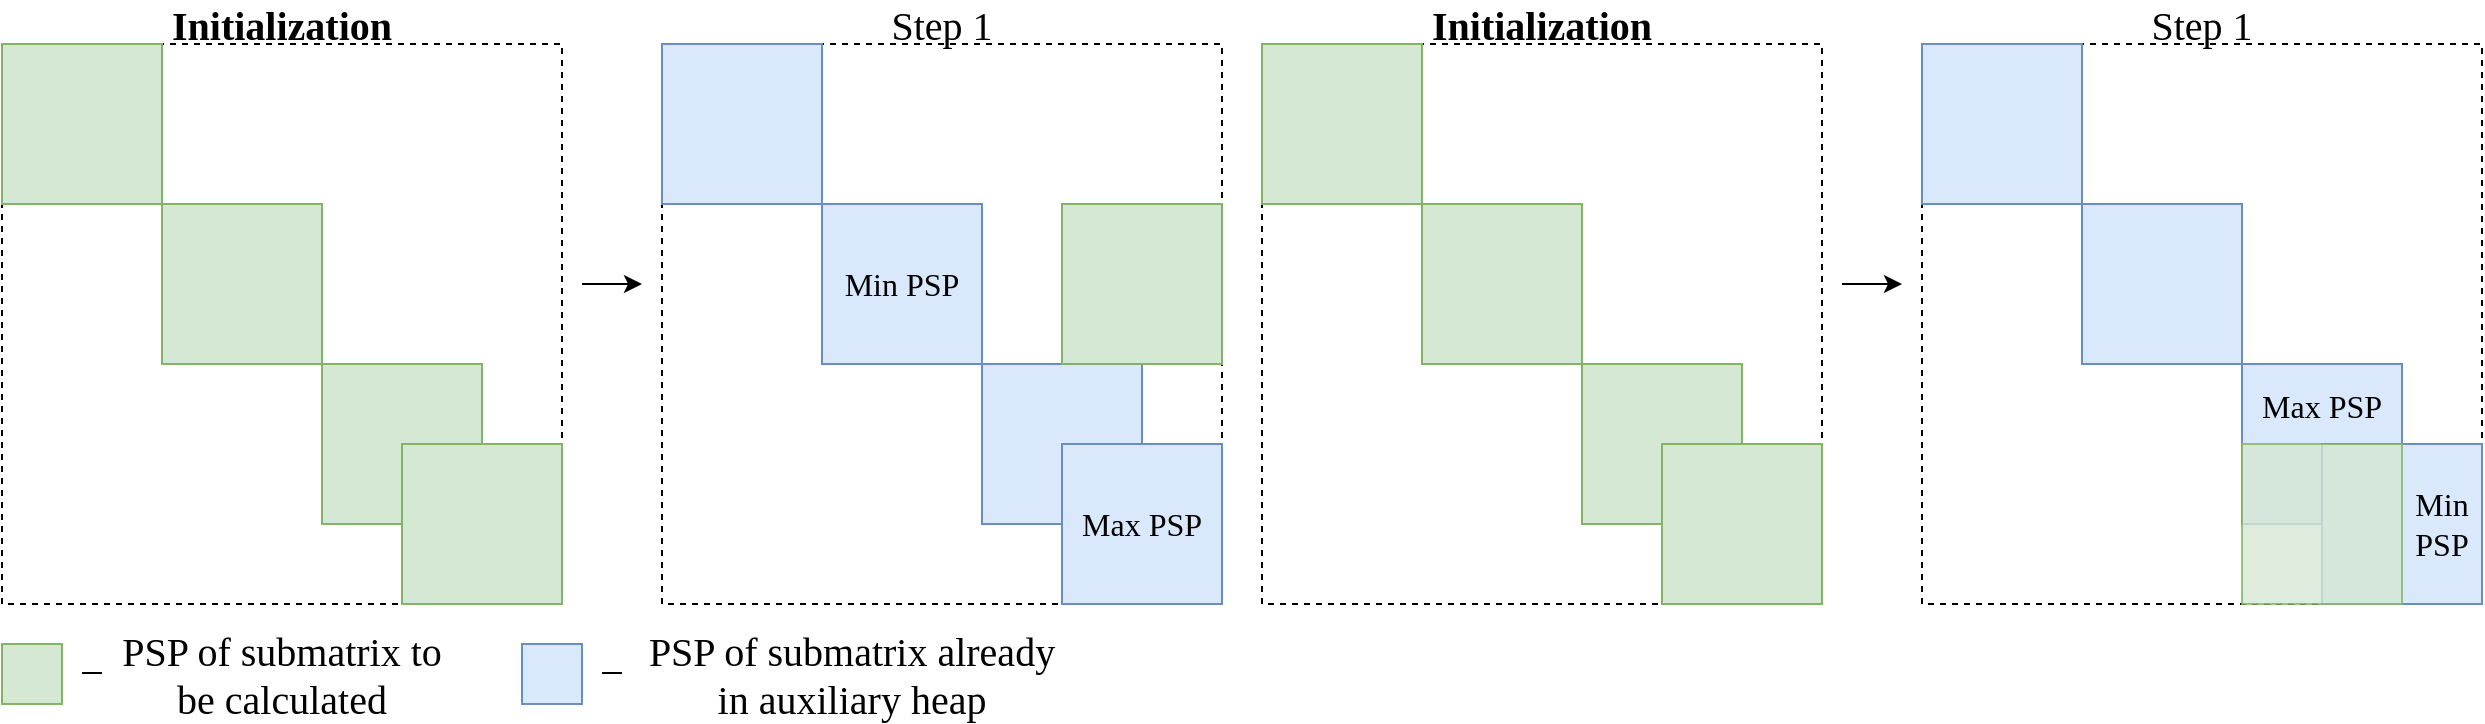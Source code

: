 <mxfile version="24.7.6">
  <diagram name="Page-1" id="Nqvxpg_46w8gUH--M0_u">
    <mxGraphModel dx="989" dy="487" grid="1" gridSize="10" guides="1" tooltips="1" connect="1" arrows="1" fold="1" page="1" pageScale="1" pageWidth="827" pageHeight="1169" math="0" shadow="0">
      <root>
        <mxCell id="0" />
        <mxCell id="1" parent="0" />
        <mxCell id="QHkwHp3b83iGKFXgfzwp-1" value="" style="whiteSpace=wrap;html=1;aspect=fixed;dashed=1;fontSize=16;fontFamily=Computer Modern;fontSource=https%3A%2F%2Ffonts.googleapis.com%2Fcss%3Ffamily%3DComputer%2BModern;" parent="1" vertex="1">
          <mxGeometry x="80" y="50" width="280" height="280" as="geometry" />
        </mxCell>
        <mxCell id="QHkwHp3b83iGKFXgfzwp-2" value="" style="rounded=0;whiteSpace=wrap;html=1;fillColor=#d5e8d4;strokeColor=#82b366;fontSize=16;fontFamily=Computer Modern;fontSource=https%3A%2F%2Ffonts.googleapis.com%2Fcss%3Ffamily%3DComputer%2BModern;" parent="1" vertex="1">
          <mxGeometry x="80" y="50" width="80" height="80" as="geometry" />
        </mxCell>
        <mxCell id="QHkwHp3b83iGKFXgfzwp-3" value="" style="rounded=0;whiteSpace=wrap;html=1;fillColor=#d5e8d4;strokeColor=#82b366;fontSize=16;fontFamily=Computer Modern;fontSource=https%3A%2F%2Ffonts.googleapis.com%2Fcss%3Ffamily%3DComputer%2BModern;" parent="1" vertex="1">
          <mxGeometry x="160" y="130" width="80" height="80" as="geometry" />
        </mxCell>
        <mxCell id="QHkwHp3b83iGKFXgfzwp-4" value="" style="rounded=0;whiteSpace=wrap;html=1;fillColor=#d5e8d4;strokeColor=#82b366;fontSize=16;fontFamily=Computer Modern;fontSource=https%3A%2F%2Ffonts.googleapis.com%2Fcss%3Ffamily%3DComputer%2BModern;" parent="1" vertex="1">
          <mxGeometry x="240" y="210" width="80" height="80" as="geometry" />
        </mxCell>
        <mxCell id="QHkwHp3b83iGKFXgfzwp-5" value="" style="rounded=0;whiteSpace=wrap;html=1;fillColor=#d5e8d4;strokeColor=#82b366;fontSize=16;fontFamily=Computer Modern;fontSource=https%3A%2F%2Ffonts.googleapis.com%2Fcss%3Ffamily%3DComputer%2BModern;" parent="1" vertex="1">
          <mxGeometry x="280" y="250" width="80" height="80" as="geometry" />
        </mxCell>
        <mxCell id="QHkwHp3b83iGKFXgfzwp-6" value="&lt;div style=&quot;font-size: 20px;&quot;&gt;&lt;b style=&quot;&quot;&gt;Initialization&lt;/b&gt;&lt;/div&gt;" style="text;html=1;align=center;verticalAlign=middle;whiteSpace=wrap;rounded=0;fontSize=16;fontFamily=Computer Modern;fontSource=https%3A%2F%2Ffonts.googleapis.com%2Fcss%3Ffamily%3DComputer%2BModern;" parent="1" vertex="1">
          <mxGeometry x="190" y="30" width="60" height="20" as="geometry" />
        </mxCell>
        <mxCell id="QHkwHp3b83iGKFXgfzwp-7" value="" style="endArrow=classic;html=1;rounded=0;fontSize=16;fontFamily=Computer Modern;fontSource=https%3A%2F%2Ffonts.googleapis.com%2Fcss%3Ffamily%3DComputer%2BModern;" parent="1" edge="1">
          <mxGeometry width="50" height="50" relative="1" as="geometry">
            <mxPoint x="370" y="170" as="sourcePoint" />
            <mxPoint x="400" y="170" as="targetPoint" />
          </mxGeometry>
        </mxCell>
        <mxCell id="QHkwHp3b83iGKFXgfzwp-8" value="" style="whiteSpace=wrap;html=1;aspect=fixed;dashed=1;fontSize=16;fontFamily=Computer Modern;fontSource=https%3A%2F%2Ffonts.googleapis.com%2Fcss%3Ffamily%3DComputer%2BModern;" parent="1" vertex="1">
          <mxGeometry x="410" y="50" width="280" height="280" as="geometry" />
        </mxCell>
        <mxCell id="QHkwHp3b83iGKFXgfzwp-9" value="" style="rounded=0;whiteSpace=wrap;html=1;fillColor=#dae8fc;strokeColor=#6c8ebf;fontSize=16;fontFamily=Computer Modern;fontSource=https%3A%2F%2Ffonts.googleapis.com%2Fcss%3Ffamily%3DComputer%2BModern;" parent="1" vertex="1">
          <mxGeometry x="410" y="50" width="80" height="80" as="geometry" />
        </mxCell>
        <mxCell id="QHkwHp3b83iGKFXgfzwp-10" value="Min PSP" style="rounded=0;whiteSpace=wrap;html=1;fillColor=#dae8fc;strokeColor=#6c8ebf;fontSize=16;fontFamily=Computer Modern;fontSource=https%3A%2F%2Ffonts.googleapis.com%2Fcss%3Ffamily%3DComputer%2BModern;" parent="1" vertex="1">
          <mxGeometry x="490" y="130" width="80" height="80" as="geometry" />
        </mxCell>
        <mxCell id="QHkwHp3b83iGKFXgfzwp-11" value="" style="rounded=0;whiteSpace=wrap;html=1;fillColor=#dae8fc;strokeColor=#6c8ebf;fontSize=16;fontFamily=Computer Modern;fontSource=https%3A%2F%2Ffonts.googleapis.com%2Fcss%3Ffamily%3DComputer%2BModern;" parent="1" vertex="1">
          <mxGeometry x="570" y="210" width="80" height="80" as="geometry" />
        </mxCell>
        <mxCell id="QHkwHp3b83iGKFXgfzwp-12" value="&lt;div&gt;Max PSP&lt;/div&gt;" style="rounded=0;whiteSpace=wrap;html=1;fillColor=#dae8fc;strokeColor=#6c8ebf;fontSize=16;fontFamily=Computer Modern;fontSource=https%3A%2F%2Ffonts.googleapis.com%2Fcss%3Ffamily%3DComputer%2BModern;" parent="1" vertex="1">
          <mxGeometry x="610" y="250" width="80" height="80" as="geometry" />
        </mxCell>
        <mxCell id="QHkwHp3b83iGKFXgfzwp-13" value="" style="rounded=0;whiteSpace=wrap;html=1;fillColor=#d5e8d4;strokeColor=#82b366;fontSize=16;fontFamily=Computer Modern;fontSource=https%3A%2F%2Ffonts.googleapis.com%2Fcss%3Ffamily%3DComputer%2BModern;" parent="1" vertex="1">
          <mxGeometry x="80" y="350" width="30" height="30" as="geometry" />
        </mxCell>
        <mxCell id="QHkwHp3b83iGKFXgfzwp-14" value="&lt;div style=&quot;font-size: 20px;&quot;&gt;PSP of submatrix to be calculated&lt;br&gt;&lt;/div&gt;" style="text;html=1;align=center;verticalAlign=middle;whiteSpace=wrap;rounded=0;fontSize=16;fontFamily=Computer Modern;fontSource=https%3A%2F%2Ffonts.googleapis.com%2Fcss%3Ffamily%3DComputer%2BModern;" parent="1" vertex="1">
          <mxGeometry x="130" y="350" width="180" height="30" as="geometry" />
        </mxCell>
        <mxCell id="QHkwHp3b83iGKFXgfzwp-15" value="" style="rounded=0;whiteSpace=wrap;html=1;fillColor=#dae8fc;strokeColor=#6c8ebf;fontSize=16;fontFamily=Computer Modern;fontSource=https%3A%2F%2Ffonts.googleapis.com%2Fcss%3Ffamily%3DComputer%2BModern;" parent="1" vertex="1">
          <mxGeometry x="340" y="350" width="30" height="30" as="geometry" />
        </mxCell>
        <mxCell id="QHkwHp3b83iGKFXgfzwp-16" value="&lt;font style=&quot;font-size: 20px;&quot;&gt;PSP of submatrix already in auxiliary heap&lt;/font&gt;" style="text;html=1;align=center;verticalAlign=middle;whiteSpace=wrap;rounded=0;fontSize=16;fontFamily=Computer Modern;fontSource=https%3A%2F%2Ffonts.googleapis.com%2Fcss%3Ffamily%3DComputer%2BModern;" parent="1" vertex="1">
          <mxGeometry x="400" y="350" width="210" height="30" as="geometry" />
        </mxCell>
        <mxCell id="QHkwHp3b83iGKFXgfzwp-18" value="" style="endArrow=none;html=1;rounded=0;fontSize=16;fontFamily=Computer Modern;fontSource=https%3A%2F%2Ffonts.googleapis.com%2Fcss%3Ffamily%3DComputer%2BModern;" parent="1" edge="1">
          <mxGeometry width="50" height="50" relative="1" as="geometry">
            <mxPoint x="120" y="364.5" as="sourcePoint" />
            <mxPoint x="130" y="364.5" as="targetPoint" />
          </mxGeometry>
        </mxCell>
        <mxCell id="QHkwHp3b83iGKFXgfzwp-19" value="" style="endArrow=none;html=1;rounded=0;fontSize=16;fontFamily=Computer Modern;fontSource=https%3A%2F%2Ffonts.googleapis.com%2Fcss%3Ffamily%3DComputer%2BModern;" parent="1" edge="1">
          <mxGeometry width="50" height="50" relative="1" as="geometry">
            <mxPoint x="380" y="364.5" as="sourcePoint" />
            <mxPoint x="390" y="364.5" as="targetPoint" />
          </mxGeometry>
        </mxCell>
        <mxCell id="QHkwHp3b83iGKFXgfzwp-21" value="" style="rounded=0;whiteSpace=wrap;html=1;fillColor=#d5e8d4;strokeColor=#82b366;fontSize=16;fontFamily=Computer Modern;fontSource=https%3A%2F%2Ffonts.googleapis.com%2Fcss%3Ffamily%3DComputer%2BModern;" parent="1" vertex="1">
          <mxGeometry x="610" y="130" width="80" height="80" as="geometry" />
        </mxCell>
        <mxCell id="QHkwHp3b83iGKFXgfzwp-22" value="" style="whiteSpace=wrap;html=1;aspect=fixed;dashed=1;fontSize=16;fontFamily=Computer Modern;fontSource=https%3A%2F%2Ffonts.googleapis.com%2Fcss%3Ffamily%3DComputer%2BModern;" parent="1" vertex="1">
          <mxGeometry x="710" y="50" width="280" height="280" as="geometry" />
        </mxCell>
        <mxCell id="QHkwHp3b83iGKFXgfzwp-23" value="" style="rounded=0;whiteSpace=wrap;html=1;fillColor=#d5e8d4;strokeColor=#82b366;fontSize=16;fontFamily=Computer Modern;fontSource=https%3A%2F%2Ffonts.googleapis.com%2Fcss%3Ffamily%3DComputer%2BModern;" parent="1" vertex="1">
          <mxGeometry x="710" y="50" width="80" height="80" as="geometry" />
        </mxCell>
        <mxCell id="QHkwHp3b83iGKFXgfzwp-24" value="" style="rounded=0;whiteSpace=wrap;html=1;fillColor=#d5e8d4;strokeColor=#82b366;fontSize=16;fontFamily=Computer Modern;fontSource=https%3A%2F%2Ffonts.googleapis.com%2Fcss%3Ffamily%3DComputer%2BModern;" parent="1" vertex="1">
          <mxGeometry x="790" y="130" width="80" height="80" as="geometry" />
        </mxCell>
        <mxCell id="QHkwHp3b83iGKFXgfzwp-25" value="" style="rounded=0;whiteSpace=wrap;html=1;fillColor=#d5e8d4;strokeColor=#82b366;fontSize=16;fontFamily=Computer Modern;fontSource=https%3A%2F%2Ffonts.googleapis.com%2Fcss%3Ffamily%3DComputer%2BModern;" parent="1" vertex="1">
          <mxGeometry x="870" y="210" width="80" height="80" as="geometry" />
        </mxCell>
        <mxCell id="QHkwHp3b83iGKFXgfzwp-26" value="" style="rounded=0;whiteSpace=wrap;html=1;fillColor=#d5e8d4;strokeColor=#82b366;fontSize=16;fontFamily=Computer Modern;fontSource=https%3A%2F%2Ffonts.googleapis.com%2Fcss%3Ffamily%3DComputer%2BModern;" parent="1" vertex="1">
          <mxGeometry x="910" y="250" width="80" height="80" as="geometry" />
        </mxCell>
        <mxCell id="QHkwHp3b83iGKFXgfzwp-27" value="&lt;div style=&quot;font-size: 20px;&quot;&gt;&lt;font style=&quot;font-size: 20px;&quot;&gt;&lt;b style=&quot;&quot;&gt;Initialization&lt;/b&gt;&lt;/font&gt;&lt;/div&gt;" style="text;html=1;align=center;verticalAlign=middle;whiteSpace=wrap;rounded=0;fontSize=16;fontFamily=Computer Modern;fontSource=https%3A%2F%2Ffonts.googleapis.com%2Fcss%3Ffamily%3DComputer%2BModern;" parent="1" vertex="1">
          <mxGeometry x="820" y="30" width="60" height="20" as="geometry" />
        </mxCell>
        <mxCell id="QHkwHp3b83iGKFXgfzwp-28" value="" style="endArrow=classic;html=1;rounded=0;fontSize=16;fontFamily=Computer Modern;fontSource=https%3A%2F%2Ffonts.googleapis.com%2Fcss%3Ffamily%3DComputer%2BModern;" parent="1" edge="1">
          <mxGeometry width="50" height="50" relative="1" as="geometry">
            <mxPoint x="1000" y="170" as="sourcePoint" />
            <mxPoint x="1030" y="170" as="targetPoint" />
          </mxGeometry>
        </mxCell>
        <mxCell id="QHkwHp3b83iGKFXgfzwp-29" value="" style="whiteSpace=wrap;html=1;aspect=fixed;dashed=1;fontSize=16;fontFamily=Computer Modern;fontSource=https%3A%2F%2Ffonts.googleapis.com%2Fcss%3Ffamily%3DComputer%2BModern;" parent="1" vertex="1">
          <mxGeometry x="1040" y="50" width="280" height="280" as="geometry" />
        </mxCell>
        <mxCell id="QHkwHp3b83iGKFXgfzwp-30" value="" style="rounded=0;whiteSpace=wrap;html=1;fillColor=#dae8fc;strokeColor=#6c8ebf;fontSize=16;fontFamily=Computer Modern;fontSource=https%3A%2F%2Ffonts.googleapis.com%2Fcss%3Ffamily%3DComputer%2BModern;" parent="1" vertex="1">
          <mxGeometry x="1040" y="50" width="80" height="80" as="geometry" />
        </mxCell>
        <mxCell id="QHkwHp3b83iGKFXgfzwp-31" value="" style="rounded=0;whiteSpace=wrap;html=1;fillColor=#dae8fc;strokeColor=#6c8ebf;fontSize=16;fontFamily=Computer Modern;fontSource=https%3A%2F%2Ffonts.googleapis.com%2Fcss%3Ffamily%3DComputer%2BModern;" parent="1" vertex="1">
          <mxGeometry x="1120" y="130" width="80" height="80" as="geometry" />
        </mxCell>
        <mxCell id="QHkwHp3b83iGKFXgfzwp-32" value="&lt;div style=&quot;font-size: 16px;&quot;&gt;Max PSP&lt;br&gt;&lt;/div&gt;&lt;div style=&quot;font-size: 16px;&quot;&gt;&lt;br style=&quot;font-size: 16px;&quot;&gt;&lt;/div&gt;&lt;div style=&quot;font-size: 16px;&quot;&gt;&lt;br style=&quot;font-size: 16px;&quot;&gt;&lt;/div&gt;" style="rounded=0;whiteSpace=wrap;html=1;fillColor=#dae8fc;strokeColor=#6c8ebf;fontSize=16;fontFamily=Computer Modern;fontSource=https%3A%2F%2Ffonts.googleapis.com%2Fcss%3Ffamily%3DComputer%2BModern;" parent="1" vertex="1">
          <mxGeometry x="1200" y="210" width="80" height="80" as="geometry" />
        </mxCell>
        <mxCell id="QHkwHp3b83iGKFXgfzwp-33" value="&lt;div style=&quot;font-size: 16px;&quot;&gt;&lt;br&gt;&lt;/div&gt;&lt;div style=&quot;font-size: 16px;&quot;&gt;&amp;nbsp;&amp;nbsp;&amp;nbsp;&amp;nbsp;&amp;nbsp;&amp;nbsp;&amp;nbsp;&amp;nbsp;&amp;nbsp; Min&lt;/div&gt;&lt;div style=&quot;font-size: 16px;&quot;&gt;&amp;nbsp;&amp;nbsp;&amp;nbsp;&amp;nbsp;&amp;nbsp;&amp;nbsp;&amp;nbsp;&amp;nbsp;&amp;nbsp; PSP&lt;br style=&quot;font-size: 16px;&quot;&gt;&lt;/div&gt;&lt;div style=&quot;font-size: 16px;&quot;&gt;&lt;br style=&quot;font-size: 16px;&quot;&gt;&lt;/div&gt;" style="rounded=0;whiteSpace=wrap;html=1;fillColor=#dae8fc;strokeColor=#6c8ebf;fontSize=16;fontFamily=Computer Modern;fontSource=https%3A%2F%2Ffonts.googleapis.com%2Fcss%3Ffamily%3DComputer%2BModern;" parent="1" vertex="1">
          <mxGeometry x="1240" y="250" width="80" height="80" as="geometry" />
        </mxCell>
        <mxCell id="QHkwHp3b83iGKFXgfzwp-40" value="&lt;div style=&quot;font-size: 16px;&quot;&gt;&lt;br&gt;&lt;/div&gt;" style="rounded=0;whiteSpace=wrap;html=1;fillColor=#d5e8d4;strokeColor=#82b366;opacity=80;fontSize=16;fontFamily=Computer Modern;fontSource=https%3A%2F%2Ffonts.googleapis.com%2Fcss%3Ffamily%3DComputer%2BModern;" parent="1" vertex="1">
          <mxGeometry x="1200" y="250" width="80" height="80" as="geometry" />
        </mxCell>
        <mxCell id="wy9rJsCIxeR-LV6CQXdm-1" value="&lt;font style=&quot;font-size: 20px;&quot;&gt;Step 1&lt;/font&gt;" style="text;html=1;align=center;verticalAlign=middle;whiteSpace=wrap;rounded=0;fontSize=16;fontFamily=Computer Modern;fontSource=https%3A%2F%2Ffonts.googleapis.com%2Fcss%3Ffamily%3DComputer%2BModern;" parent="1" vertex="1">
          <mxGeometry x="1150" y="30" width="60" height="20" as="geometry" />
        </mxCell>
        <mxCell id="wy9rJsCIxeR-LV6CQXdm-2" value="&lt;font style=&quot;font-size: 20px;&quot;&gt;Step 1&lt;/font&gt;" style="text;html=1;align=center;verticalAlign=middle;whiteSpace=wrap;rounded=0;fontSize=16;fontFamily=Computer Modern;fontSource=https%3A%2F%2Ffonts.googleapis.com%2Fcss%3Ffamily%3DComputer%2BModern;" parent="1" vertex="1">
          <mxGeometry x="520" y="30" width="60" height="20" as="geometry" />
        </mxCell>
      </root>
    </mxGraphModel>
  </diagram>
</mxfile>
